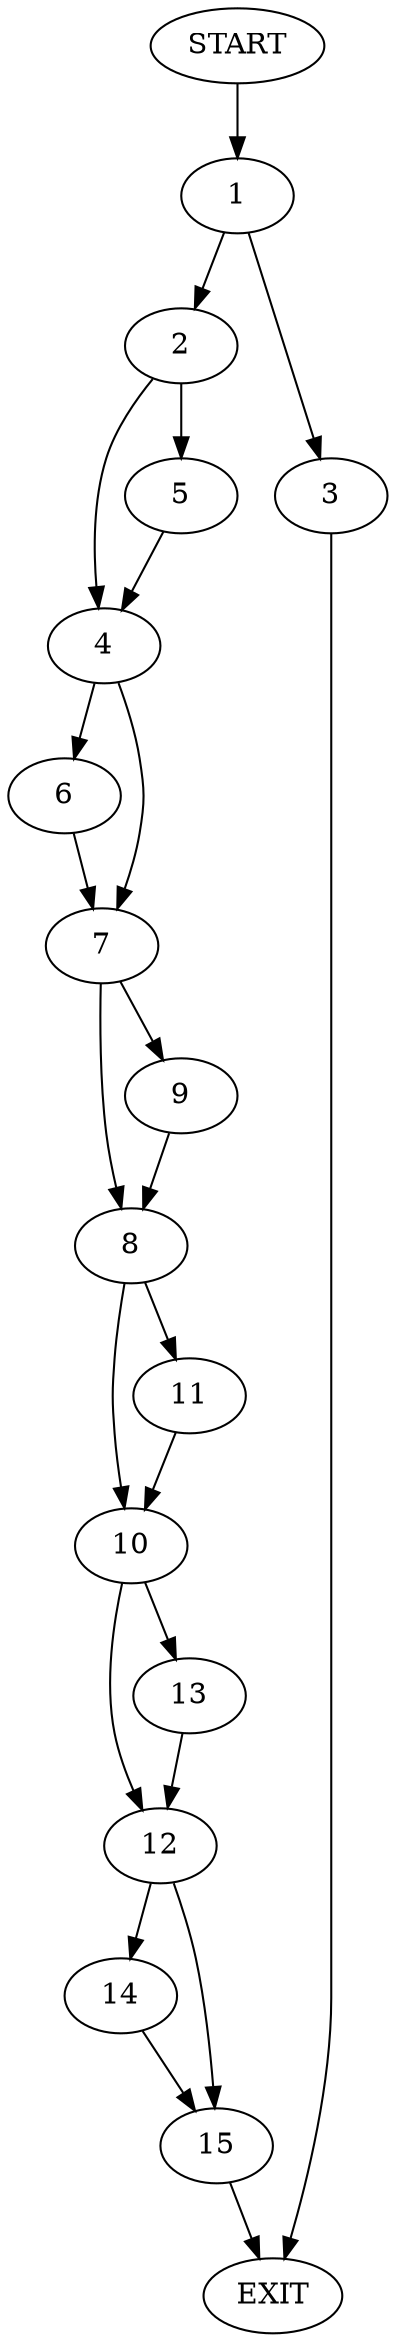 digraph {
0 [label="START"]
16 [label="EXIT"]
0 -> 1
1 -> 2
1 -> 3
3 -> 16
2 -> 4
2 -> 5
5 -> 4
4 -> 6
4 -> 7
7 -> 8
7 -> 9
6 -> 7
9 -> 8
8 -> 10
8 -> 11
10 -> 12
10 -> 13
11 -> 10
12 -> 14
12 -> 15
13 -> 12
14 -> 15
15 -> 16
}

